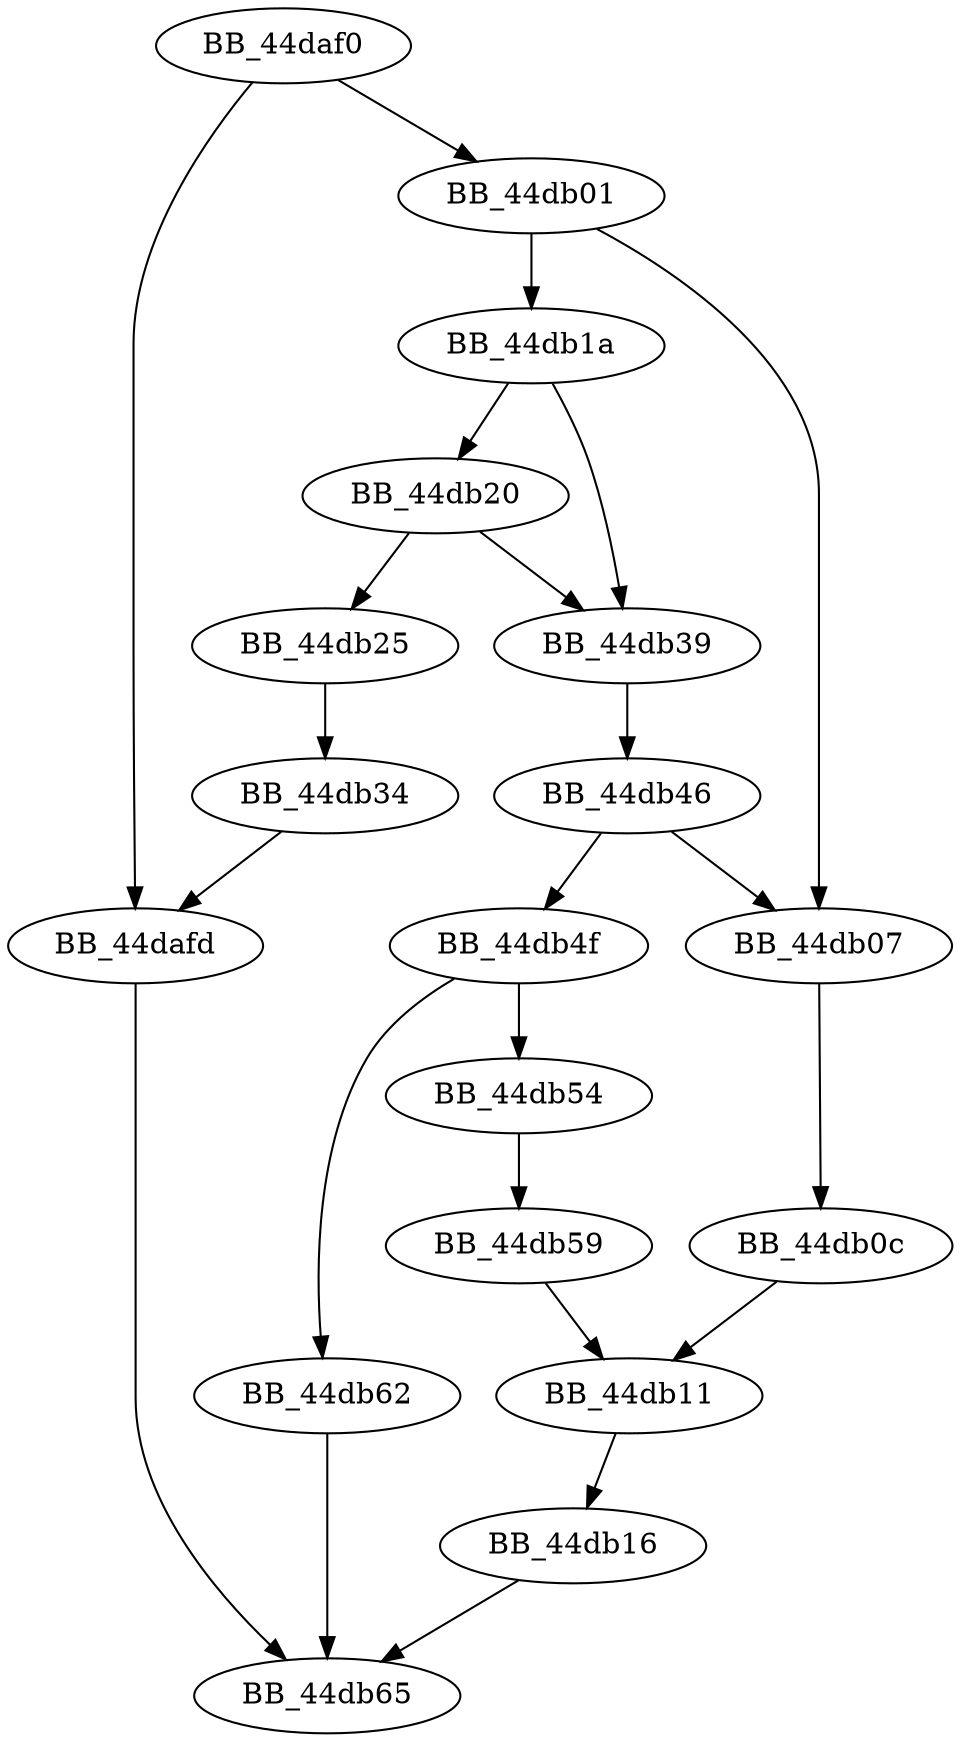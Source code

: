 DiGraph sub_44DAF0{
BB_44daf0->BB_44dafd
BB_44daf0->BB_44db01
BB_44dafd->BB_44db65
BB_44db01->BB_44db07
BB_44db01->BB_44db1a
BB_44db07->BB_44db0c
BB_44db0c->BB_44db11
BB_44db11->BB_44db16
BB_44db16->BB_44db65
BB_44db1a->BB_44db20
BB_44db1a->BB_44db39
BB_44db20->BB_44db25
BB_44db20->BB_44db39
BB_44db25->BB_44db34
BB_44db34->BB_44dafd
BB_44db39->BB_44db46
BB_44db46->BB_44db07
BB_44db46->BB_44db4f
BB_44db4f->BB_44db54
BB_44db4f->BB_44db62
BB_44db54->BB_44db59
BB_44db59->BB_44db11
BB_44db62->BB_44db65
}
